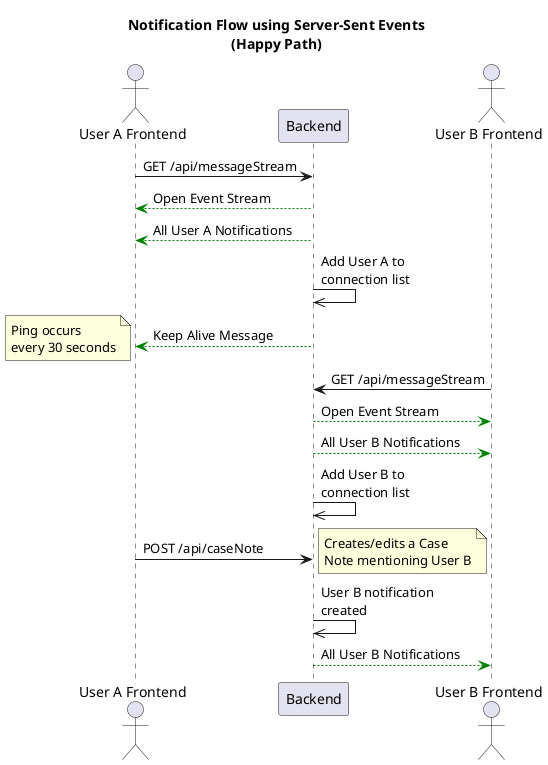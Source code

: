 @startuml
title Notification Flow using Server-Sent Events\n(Happy Path)

actor "User A Frontend"

"User A Frontend" -> Backend: GET /api/messageStream
Backend -[#green]-> "User A Frontend": Open Event Stream
Backend -[#green]-> "User A Frontend": All User A Notifications
Backend ->> Backend: Add User A to\nconnection list

Backend -[#green]-> "User A Frontend": Keep Alive Message
note left: Ping occurs\nevery 30 seconds

actor "User B Frontend"

"User B Frontend" -> Backend: GET /api/messageStream
Backend -[#green]-> "User B Frontend": Open Event Stream
Backend -[#green]-> "User B Frontend": All User B Notifications
Backend ->> Backend: Add User B to\nconnection list

"User A Frontend" -> Backend: POST /api/caseNote
note right: Creates/edits a Case\nNote mentioning User B
Backend ->> Backend: User B notification \ncreated
Backend -[#green]-> "User B Frontend": All User B Notifications

@enduml